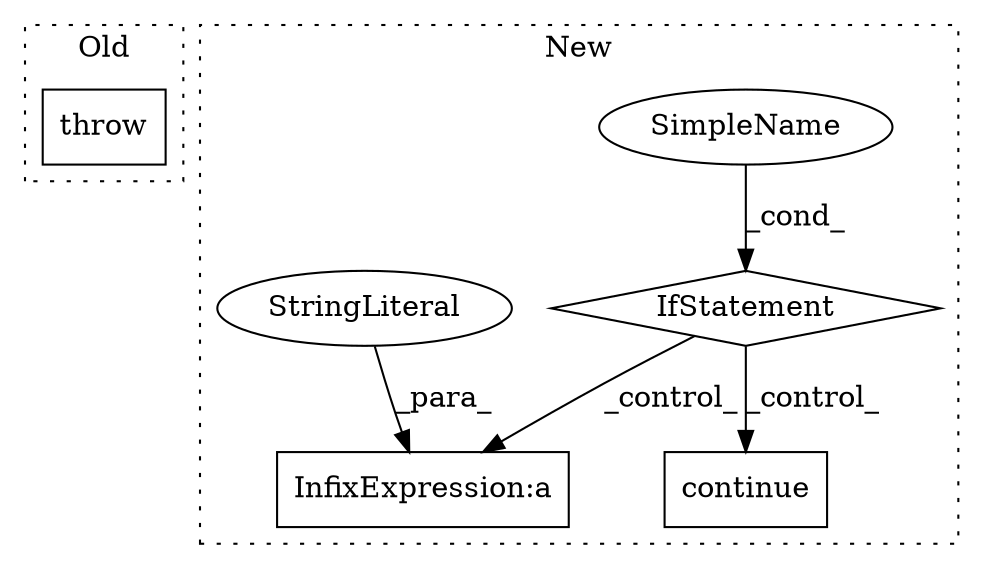 digraph G {
subgraph cluster0 {
1 [label="throw" a="53" s="2380" l="6" shape="box"];
label = "Old";
style="dotted";
}
subgraph cluster1 {
2 [label="continue" a="18" s="7440" l="9" shape="box"];
3 [label="IfStatement" a="25" s="7369,7428" l="4,2" shape="diamond"];
4 [label="SimpleName" a="42" s="" l="" shape="ellipse"];
5 [label="InfixExpression:a" a="27" s="7485" l="3" shape="box"];
6 [label="StringLiteral" a="45" s="7481" l="4" shape="ellipse"];
label = "New";
style="dotted";
}
3 -> 2 [label="_control_"];
3 -> 5 [label="_control_"];
4 -> 3 [label="_cond_"];
6 -> 5 [label="_para_"];
}